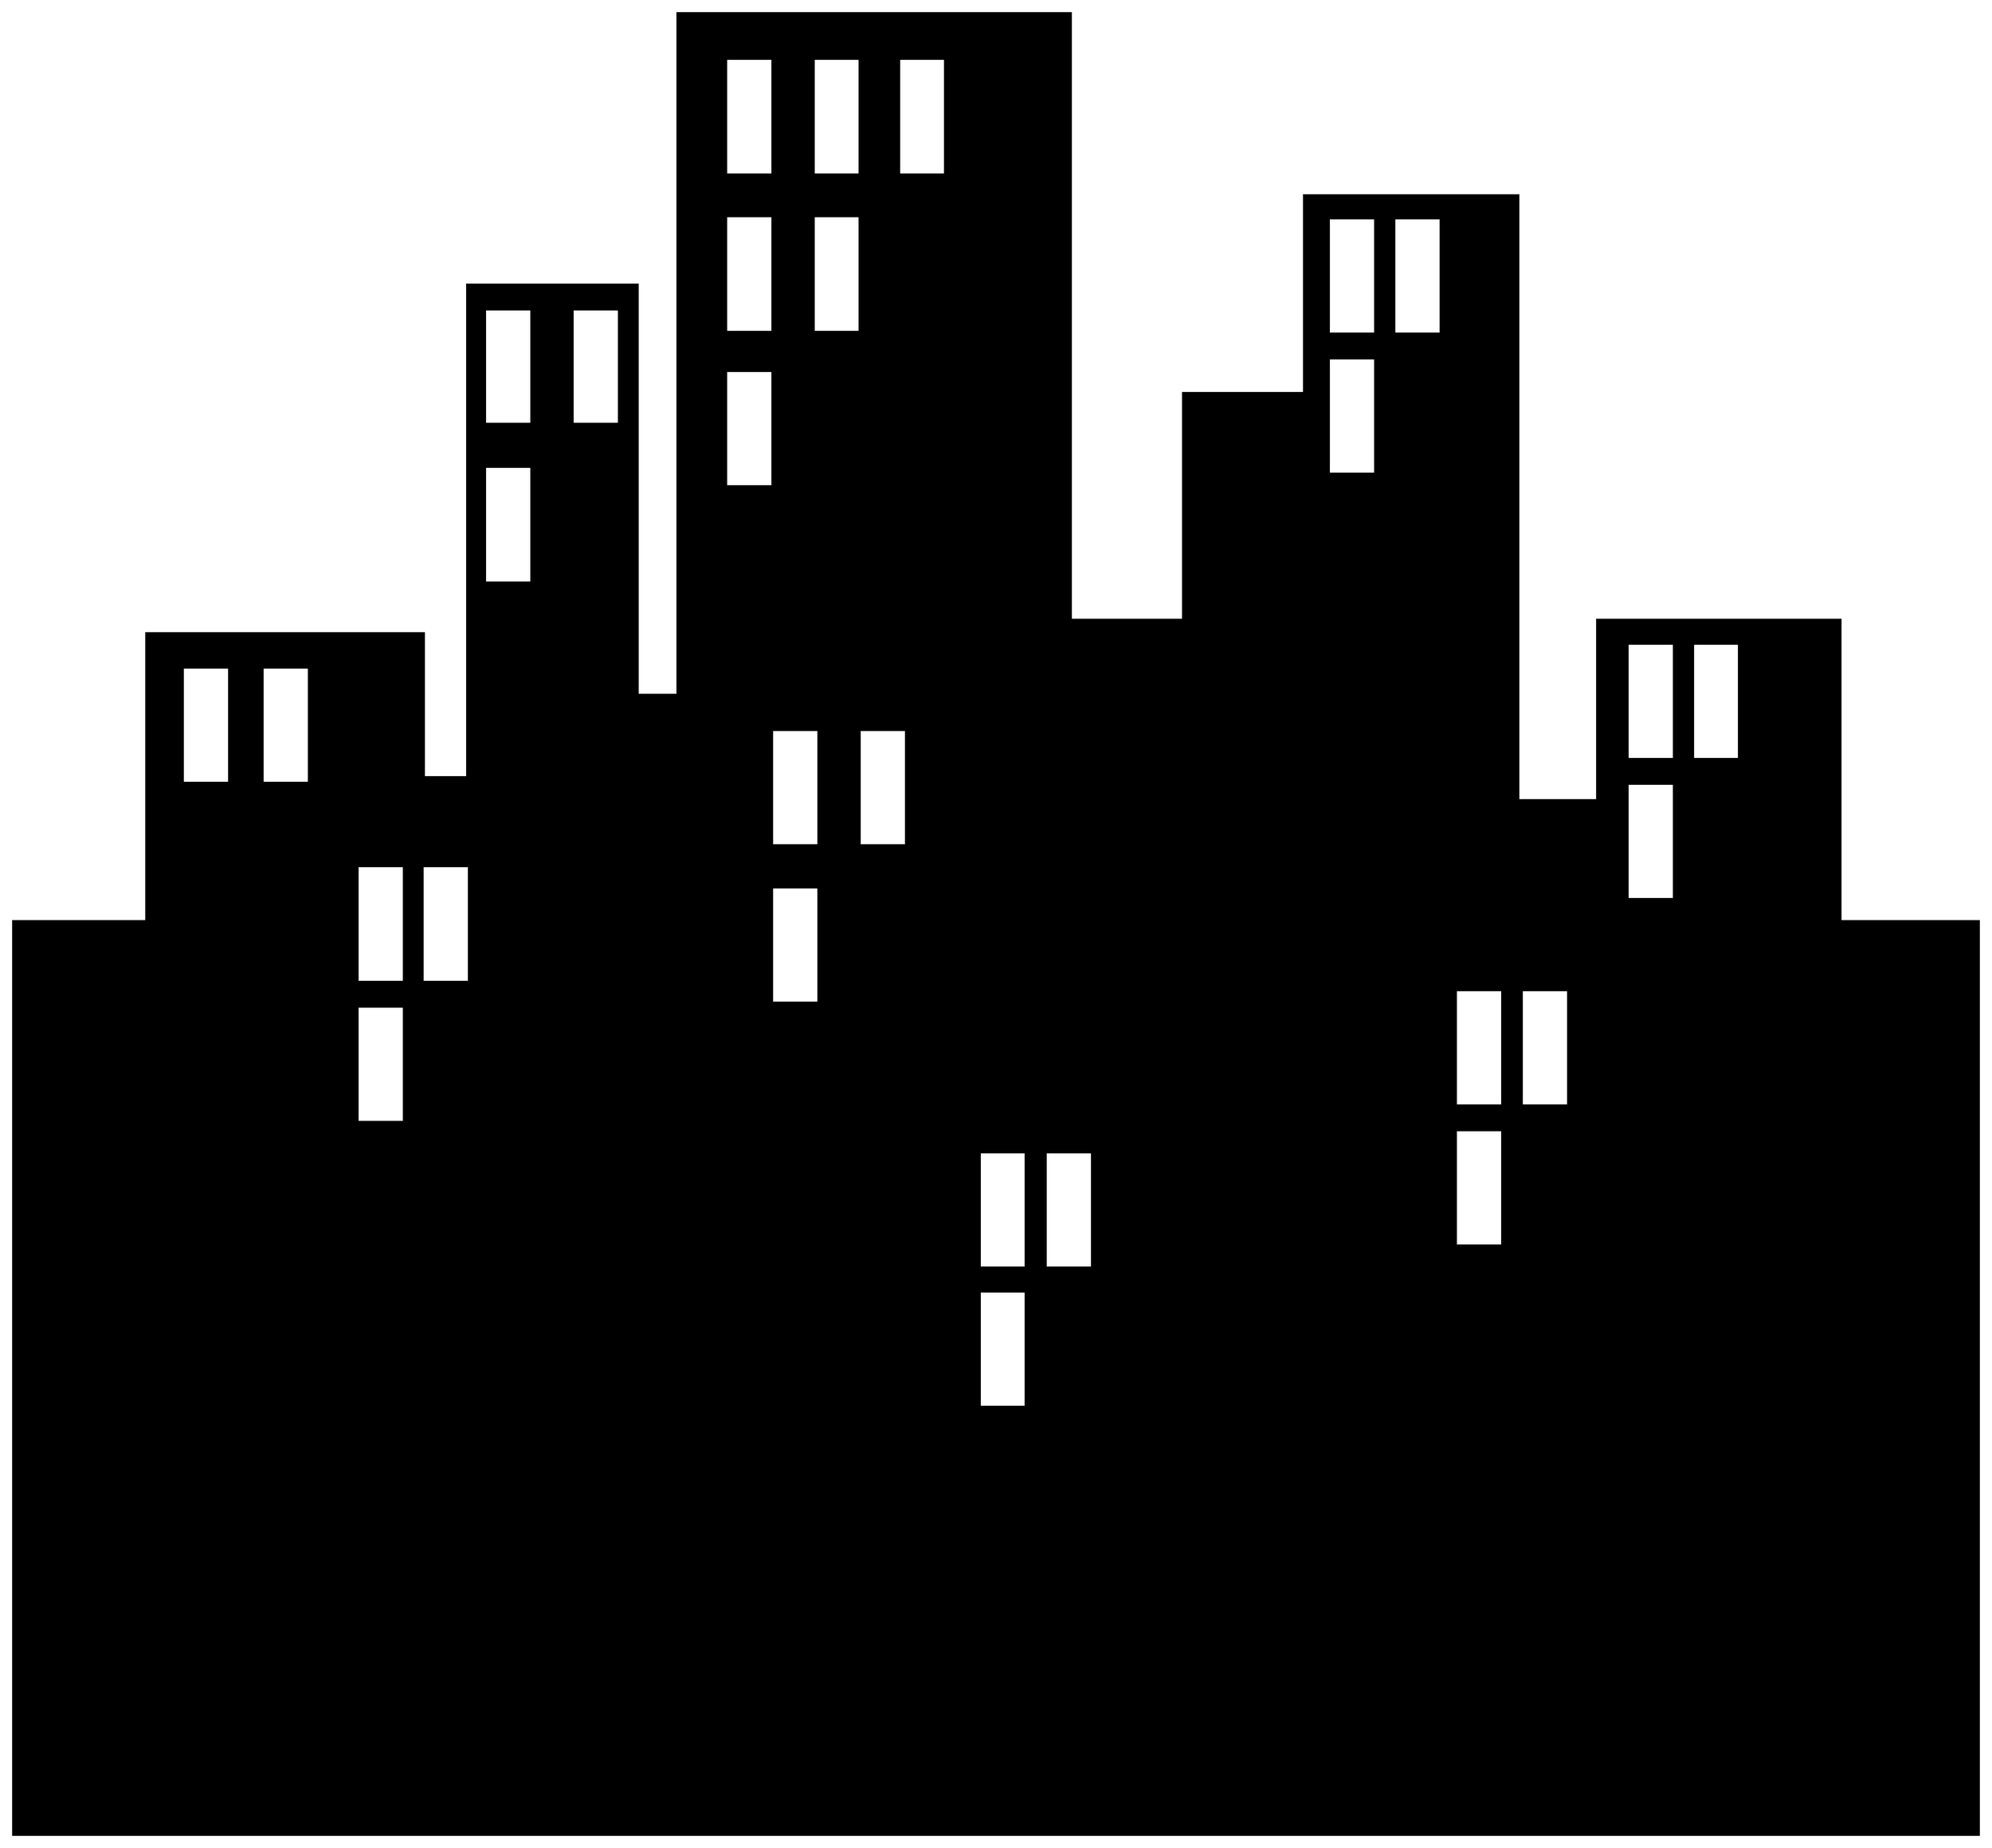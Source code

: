 


\begin{tikzpicture}[y=0.80pt, x=0.80pt, yscale=-1.0, xscale=1.0, inner sep=0pt, outer sep=0pt]
\begin{scope}[shift={(100.0,1631.0)},nonzero rule]
  \path[draw=.,fill=.,line width=1.600pt] (2048.0,442.0) --
    (0.0,442.0) -- (0.0,-510.0) -- (139.0,-510.0) --
    (139.0,-810.0) -- (428.0,-810.0) -- (428.0,-660.0) --
    (473.0,-660.0) -- (473.0,-1173.0) -- (651.0,-1173.0) --
    (651.0,-746.0) -- (692.0,-746.0) -- (692.0,-1456.0) --
    (1102.0,-1456.0) -- (1102.0,-824.0) -- (1219.0,-824.0) --
    (1219.0,-1060.0) -- (1345.0,-1060.0) -- (1345.0,-1266.0) --
    (1568.0,-1266.0) -- (1568.0,-636.0) -- (1650.0,-636.0) --
    (1650.0,-824.0) -- (1904.0,-824.0) -- (1904.0,-510.0) --
    (2048.0,-510.0) -- (2048.0,442.0) -- cycle(1487.0,-1122.0)
    -- (1487.0,-1242.0) -- (1439.0,-1242.0) -- (1439.0,-1122.0)
    -- (1487.0,-1122.0) -- cycle(1419.0,-1122.0) --
    (1419.0,-1242.0) -- (1371.0,-1242.0) -- (1371.0,-1122.0) --
    (1419.0,-1122.0) -- cycle(1798.0,-679.0) -- (1798.0,-799.0)
    -- (1750.0,-799.0) -- (1750.0,-679.0) -- (1798.0,-679.0) --
    cycle(1730.0,-679.0) -- (1730.0,-799.0) -- (1682.0,-799.0)
    -- (1682.0,-679.0) -- (1730.0,-679.0) --
    cycle(1419.0,-976.0) -- (1419.0,-1096.0) -- (1371.0,-1096.0)
    -- (1371.0,-976.0) -- (1419.0,-976.0) --
    cycle(1730.0,-533.0) -- (1730.0,-653.0) -- (1682.0,-653.0)
    -- (1682.0,-533.0) -- (1730.0,-533.0) --
    cycle(971.0,-1288.0) -- (971.0,-1408.0) -- (923.0,-1408.0)
    -- (923.0,-1288.0) -- (971.0,-1288.0) --
    cycle(882.0,-1288.0) -- (882.0,-1408.0) -- (834.0,-1408.0)
    -- (834.0,-1288.0) -- (882.0,-1288.0) --
    cycle(791.0,-1288.0) -- (791.0,-1408.0) -- (743.0,-1408.0)
    -- (743.0,-1288.0) -- (791.0,-1288.0) --
    cycle(882.0,-1124.0) -- (882.0,-1244.0) -- (834.0,-1244.0)
    -- (834.0,-1124.0) -- (882.0,-1124.0) --
    cycle(1620.0,-318.0) -- (1620.0,-438.0) -- (1572.0,-438.0)
    -- (1572.0,-318.0) -- (1620.0,-318.0) --
    cycle(791.0,-1124.0) -- (791.0,-1244.0) -- (743.0,-1244.0)
    -- (743.0,-1124.0) -- (791.0,-1124.0) --
    cycle(1551.0,-318.0) -- (1551.0,-438.0) -- (1503.0,-438.0)
    -- (1503.0,-318.0) -- (1551.0,-318.0) -- cycle(791.0,-963.0)
    -- (791.0,-1083.0) -- (743.0,-1083.0) -- (743.0,-963.0) --
    (791.0,-963.0) -- cycle(1551.0,-172.0) -- (1551.0,-292.0) --
    (1503.0,-292.0) -- (1503.0,-172.0) -- (1551.0,-172.0) --
    cycle(631.0,-1028.0) -- (631.0,-1147.0) -- (583.0,-1147.0)
    -- (583.0,-1028.0) -- (631.0,-1028.0) --
    cycle(540.0,-1028.0) -- (540.0,-1147.0) -- (492.0,-1147.0)
    -- (492.0,-1028.0) -- (540.0,-1028.0) -- cycle(930.0,-589.0)
    -- (930.0,-709.0) -- (882.0,-709.0) -- (882.0,-589.0) --
    (930.0,-589.0) -- cycle(839.0,-589.0) -- (839.0,-709.0) --
    (791.0,-709.0) -- (791.0,-589.0) -- (839.0,-589.0) --
    cycle(540.0,-863.0) -- (540.0,-983.0) -- (492.0,-983.0) --
    (492.0,-863.0) -- (540.0,-863.0) -- cycle(1124.0,-149.0) --
    (1124.0,-269.0) -- (1076.0,-269.0) -- (1076.0,-149.0) --
    (1124.0,-149.0) -- cycle(839.0,-425.0) -- (839.0,-545.0) --
    (791.0,-545.0) -- (791.0,-425.0) -- (839.0,-425.0) --
    cycle(1055.0,-149.0) -- (1055.0,-269.0) -- (1007.0,-269.0)
    -- (1007.0,-149.0) -- (1055.0,-149.0) -- cycle(1055.0,-4.0)
    -- (1055.0,-124.0) -- (1007.0,-124.0) -- (1007.0,-4.0) --
    (1055.0,-4.0) -- cycle(308.0,-654.0) -- (308.0,-774.0) --
    (260.0,-774.0) -- (260.0,-654.0) -- (308.0,-654.0) --
    cycle(475.0,-447.0) -- (475.0,-567.0) -- (427.0,-567.0) --
    (427.0,-447.0) -- (475.0,-447.0) -- cycle(225.0,-654.0) --
    (225.0,-774.0) -- (177.0,-774.0) -- (177.0,-654.0) --
    (225.0,-654.0) -- cycle(407.0,-447.0) -- (407.0,-567.0) --
    (359.0,-567.0) -- (359.0,-447.0) -- (407.0,-447.0) --
    cycle(407.0,-301.0) -- (407.0,-421.0) -- (359.0,-421.0) --
    (359.0,-301.0) -- (407.0,-301.0) -- cycle;
\end{scope}

\end{tikzpicture}

